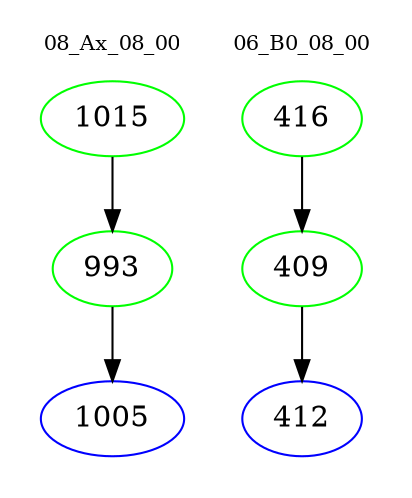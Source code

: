 digraph{
subgraph cluster_0 {
color = white
label = "08_Ax_08_00";
fontsize=10;
T0_1015 [label="1015", color="green"]
T0_1015 -> T0_993 [color="black"]
T0_993 [label="993", color="green"]
T0_993 -> T0_1005 [color="black"]
T0_1005 [label="1005", color="blue"]
}
subgraph cluster_1 {
color = white
label = "06_B0_08_00";
fontsize=10;
T1_416 [label="416", color="green"]
T1_416 -> T1_409 [color="black"]
T1_409 [label="409", color="green"]
T1_409 -> T1_412 [color="black"]
T1_412 [label="412", color="blue"]
}
}
